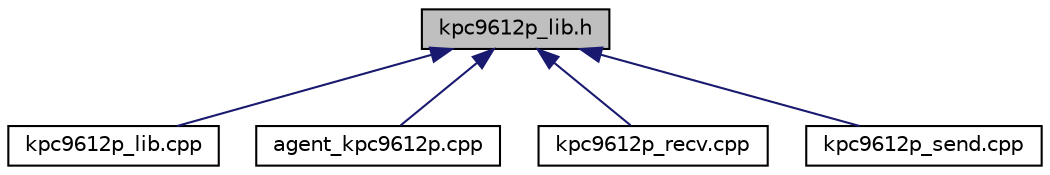 digraph "kpc9612p_lib.h"
{
 // INTERACTIVE_SVG=YES
  edge [fontname="Helvetica",fontsize="10",labelfontname="Helvetica",labelfontsize="10"];
  node [fontname="Helvetica",fontsize="10",shape=record];
  Node30 [label="kpc9612p_lib.h",height=0.2,width=0.4,color="black", fillcolor="grey75", style="filled", fontcolor="black"];
  Node30 -> Node31 [dir="back",color="midnightblue",fontsize="10",style="solid",fontname="Helvetica"];
  Node31 [label="kpc9612p_lib.cpp",height=0.2,width=0.4,color="black", fillcolor="white", style="filled",URL="$kpc9612p__lib_8cpp.html"];
  Node30 -> Node32 [dir="back",color="midnightblue",fontsize="10",style="solid",fontname="Helvetica"];
  Node32 [label="agent_kpc9612p.cpp",height=0.2,width=0.4,color="black", fillcolor="white", style="filled",URL="$agent__kpc9612p_8cpp.html"];
  Node30 -> Node33 [dir="back",color="midnightblue",fontsize="10",style="solid",fontname="Helvetica"];
  Node33 [label="kpc9612p_recv.cpp",height=0.2,width=0.4,color="black", fillcolor="white", style="filled",URL="$kpc9612p__recv_8cpp.html"];
  Node30 -> Node34 [dir="back",color="midnightblue",fontsize="10",style="solid",fontname="Helvetica"];
  Node34 [label="kpc9612p_send.cpp",height=0.2,width=0.4,color="black", fillcolor="white", style="filled",URL="$kpc9612p__send_8cpp.html"];
}
